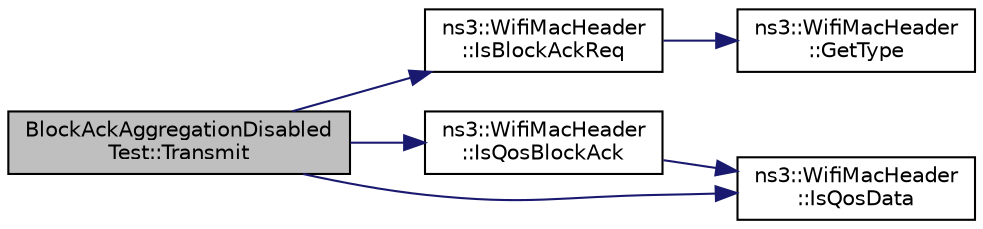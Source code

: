 digraph "BlockAckAggregationDisabledTest::Transmit"
{
 // LATEX_PDF_SIZE
  edge [fontname="Helvetica",fontsize="10",labelfontname="Helvetica",labelfontsize="10"];
  node [fontname="Helvetica",fontsize="10",shape=record];
  rankdir="LR";
  Node1 [label="BlockAckAggregationDisabled\lTest::Transmit",height=0.2,width=0.4,color="black", fillcolor="grey75", style="filled", fontcolor="black",tooltip="Callback invoked when PHY transmits a packet."];
  Node1 -> Node2 [color="midnightblue",fontsize="10",style="solid",fontname="Helvetica"];
  Node2 [label="ns3::WifiMacHeader\l::IsBlockAckReq",height=0.2,width=0.4,color="black", fillcolor="white", style="filled",URL="$classns3_1_1_wifi_mac_header.html#a97830b03ca05944b92bff4defed50716",tooltip="Return true if the header is a BlockAckRequest header."];
  Node2 -> Node3 [color="midnightblue",fontsize="10",style="solid",fontname="Helvetica"];
  Node3 [label="ns3::WifiMacHeader\l::GetType",height=0.2,width=0.4,color="black", fillcolor="white", style="filled",URL="$classns3_1_1_wifi_mac_header.html#ac602baa163798e5da4945338dd5ef9b5",tooltip="Return the type (enum WifiMacType)"];
  Node1 -> Node4 [color="midnightblue",fontsize="10",style="solid",fontname="Helvetica"];
  Node4 [label="ns3::WifiMacHeader\l::IsQosBlockAck",height=0.2,width=0.4,color="black", fillcolor="white", style="filled",URL="$classns3_1_1_wifi_mac_header.html#afe3dccb6ffb0056ee21cfc67da8871e5",tooltip="Return if the QoS Ack policy is Block Ack."];
  Node4 -> Node5 [color="midnightblue",fontsize="10",style="solid",fontname="Helvetica"];
  Node5 [label="ns3::WifiMacHeader\l::IsQosData",height=0.2,width=0.4,color="black", fillcolor="white", style="filled",URL="$classns3_1_1_wifi_mac_header.html#a368b97ef91b953af76794112fd3681c2",tooltip="Return true if the Type is DATA and Subtype is one of the possible values for QoS Data."];
  Node1 -> Node5 [color="midnightblue",fontsize="10",style="solid",fontname="Helvetica"];
}
